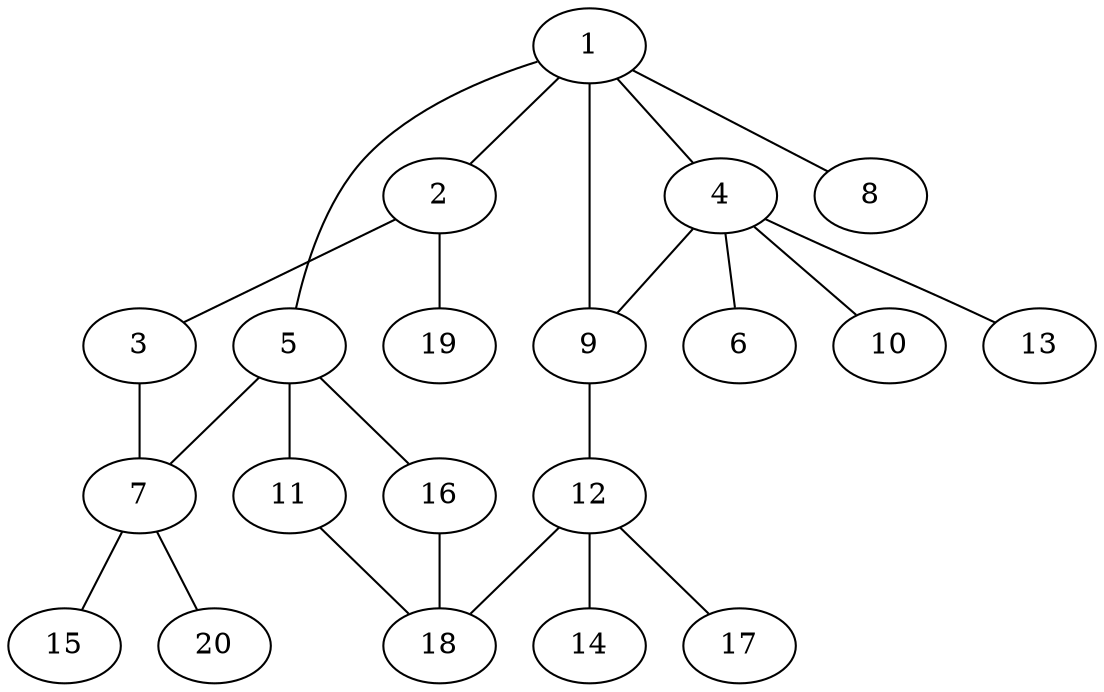 graph graphname {1--2
1--4
1--5
1--8
1--9
2--3
2--19
3--7
4--6
4--9
4--10
4--13
5--7
5--11
5--16
7--15
7--20
9--12
11--18
12--14
12--17
12--18
16--18
}
